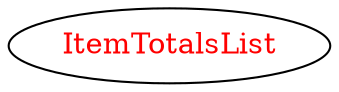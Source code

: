 digraph dependencyGraph {
 concentrate=true;
 ranksep="2.0";
 rankdir="LR"; 
 splines="ortho";
"ItemTotalsList" [fontcolor="red"];
}